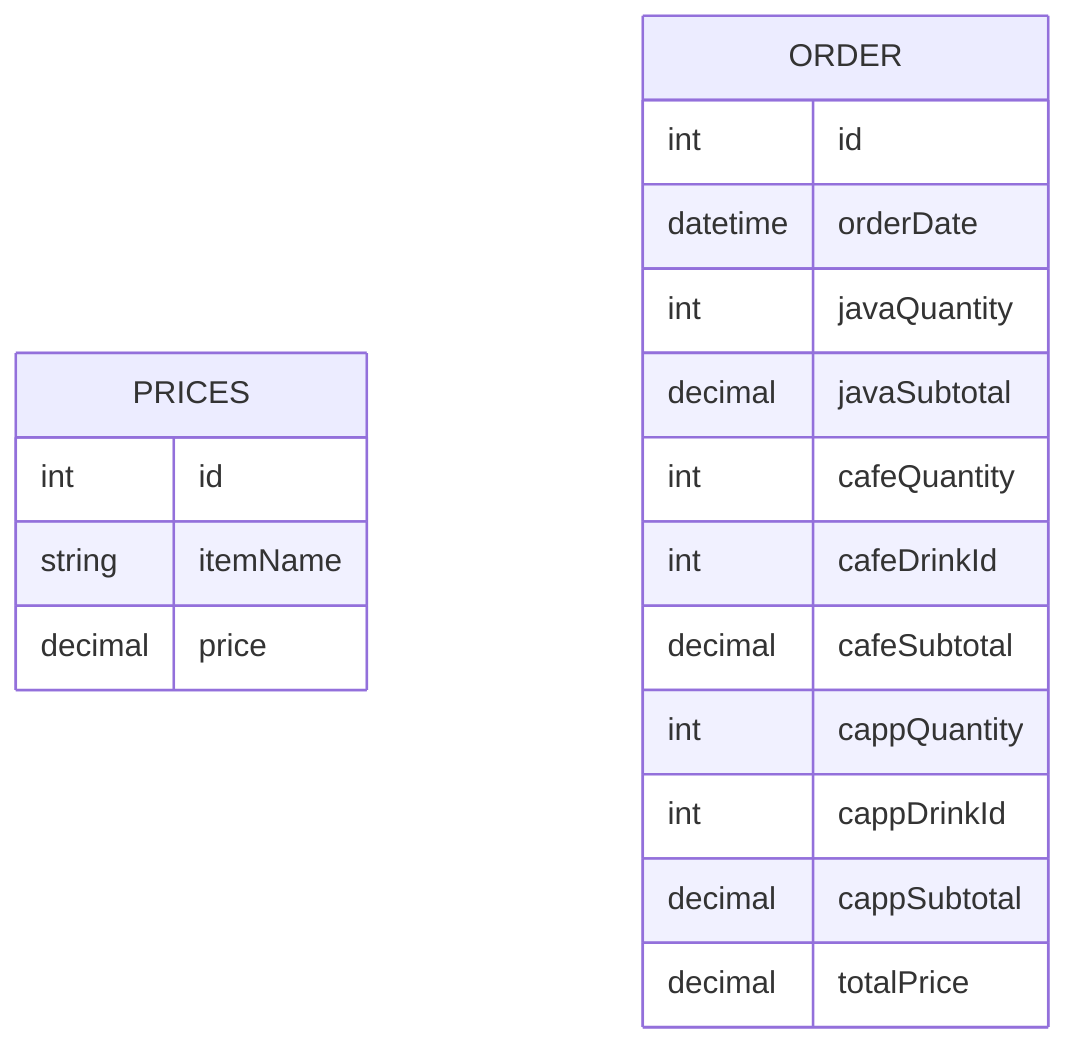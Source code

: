 erDiagram
    PRICES {
        int id
        string itemName
        decimal price
    }
    
    ORDER {
        int id
        datetime orderDate
        int javaQuantity
        decimal javaSubtotal
        int cafeQuantity
        int cafeDrinkId
        decimal cafeSubtotal
        int cappQuantity
        int cappDrinkId
        decimal cappSubtotal
        decimal totalPrice
    }